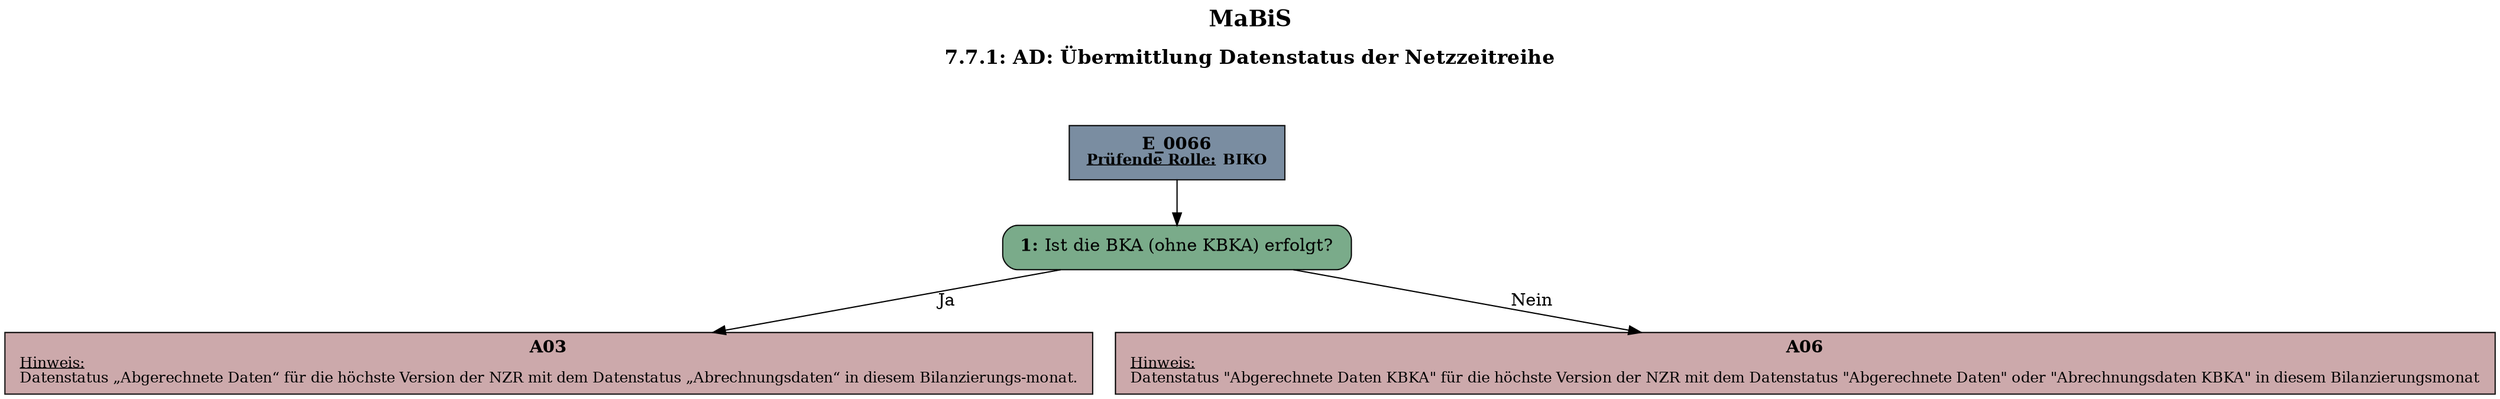 digraph D {
    labelloc="t";
    label=<<B><FONT POINT-SIZE="18">MaBiS</FONT></B><BR/><BR/><B><FONT POINT-SIZE="16">7.7.1: AD: Übermittlung Datenstatus der Netzzeitreihe</FONT></B><BR/><BR/><BR/><BR/>>;
    "Start" [margin="0.2,0.12", shape=box, style=filled, fillcolor="#7a8da1", label=<<B>E_0066</B><BR align="center"/><FONT point-size="12"><B><U>Prüfende Rolle:</U> BIKO</B></FONT><BR align="center"/>>];
    "1" [margin="0.2,0.12", shape=box, style="filled,rounded", fillcolor="#7aab8a", label=<<B>1: </B>Ist die BKA (ohne KBKA) erfolgt?<BR align="left"/>>];
    "A03" [margin="0.17,0.08", shape=box, style=filled, fillcolor="#cca9ab", label=<<B>A03</B><BR align="center"/><FONT point-size="12"><U>Hinweis:</U><BR align="left"/>Datenstatus „Abgerechnete Daten“ für die höchste Version der NZR mit dem Datenstatus „Abrechnungsdaten“ in diesem Bilanzierungs-monat.<BR align="left"/></FONT>>];
    "A06" [margin="0.17,0.08", shape=box, style=filled, fillcolor="#cca9ab", label=<<B>A06</B><BR align="center"/><FONT point-size="12"><U>Hinweis:</U><BR align="left"/>Datenstatus "Abgerechnete Daten KBKA" für die höchste Version der NZR mit dem Datenstatus "Abgerechnete Daten" oder "Abrechnungsdaten KBKA" in diesem Bilanzierungsmonat<BR align="left"/></FONT>>];

    "Start" -> "1";
    "1" -> "A03" [label="Ja"];
    "1" -> "A06" [label="Nein"];

    bgcolor="transparent";
}